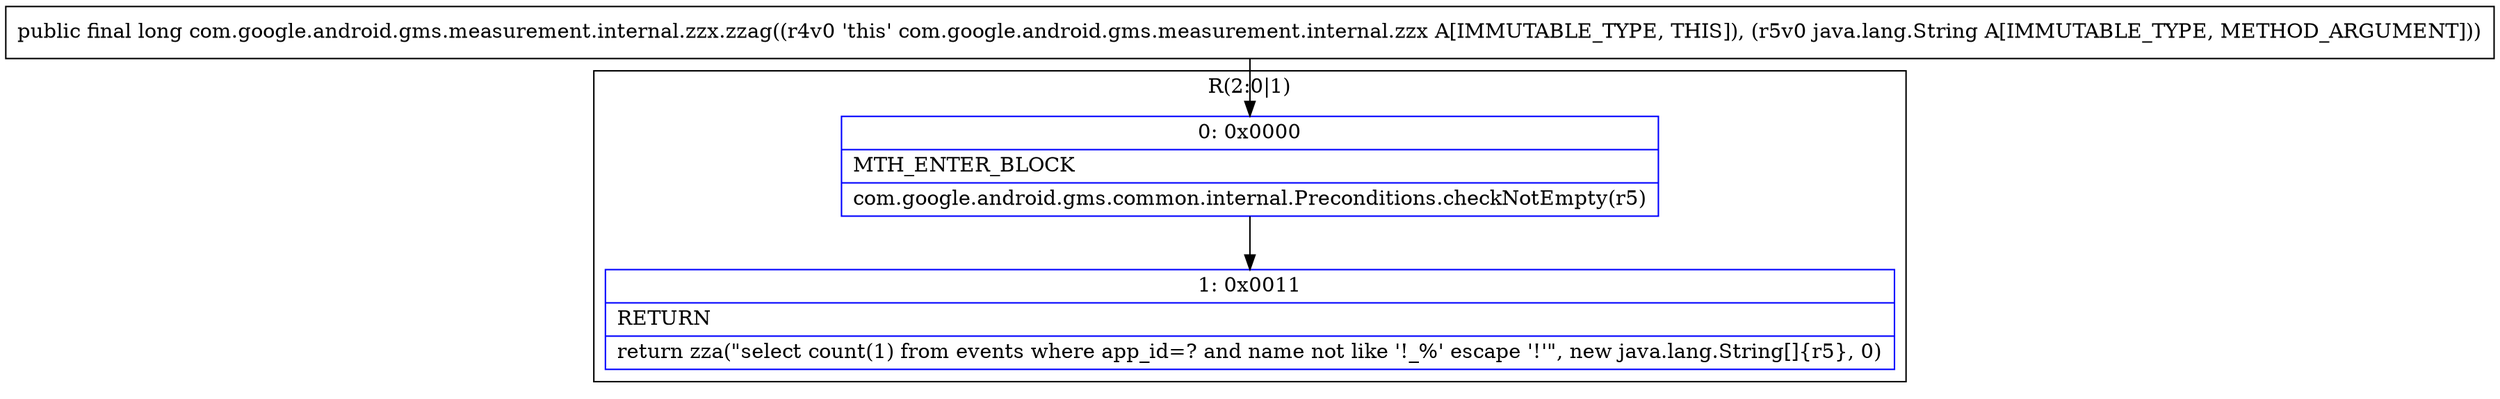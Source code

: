 digraph "CFG forcom.google.android.gms.measurement.internal.zzx.zzag(Ljava\/lang\/String;)J" {
subgraph cluster_Region_1635288082 {
label = "R(2:0|1)";
node [shape=record,color=blue];
Node_0 [shape=record,label="{0\:\ 0x0000|MTH_ENTER_BLOCK\l|com.google.android.gms.common.internal.Preconditions.checkNotEmpty(r5)\l}"];
Node_1 [shape=record,label="{1\:\ 0x0011|RETURN\l|return zza(\"select count(1) from events where app_id=? and name not like '!_%' escape '!'\", new java.lang.String[]\{r5\}, 0)\l}"];
}
MethodNode[shape=record,label="{public final long com.google.android.gms.measurement.internal.zzx.zzag((r4v0 'this' com.google.android.gms.measurement.internal.zzx A[IMMUTABLE_TYPE, THIS]), (r5v0 java.lang.String A[IMMUTABLE_TYPE, METHOD_ARGUMENT])) }"];
MethodNode -> Node_0;
Node_0 -> Node_1;
}

